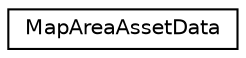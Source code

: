 digraph "Graphical Class Hierarchy"
{
 // LATEX_PDF_SIZE
  edge [fontname="Helvetica",fontsize="10",labelfontname="Helvetica",labelfontsize="10"];
  node [fontname="Helvetica",fontsize="10",shape=record];
  rankdir="LR";
  Node0 [label="MapAreaAssetData",height=0.2,width=0.4,color="black", fillcolor="white", style="filled",URL="$structMapAreaAssetData.html",tooltip="Contains asset data loaded into memory for a specific area."];
}
